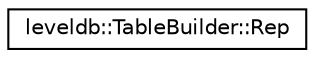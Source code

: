 digraph "Graphical Class Hierarchy"
{
  edge [fontname="Helvetica",fontsize="10",labelfontname="Helvetica",labelfontsize="10"];
  node [fontname="Helvetica",fontsize="10",shape=record];
  rankdir="LR";
  Node1 [label="leveldb::TableBuilder::Rep",height=0.2,width=0.4,color="black", fillcolor="white", style="filled",URL="$structleveldb_1_1_table_builder_1_1_rep.html"];
}
